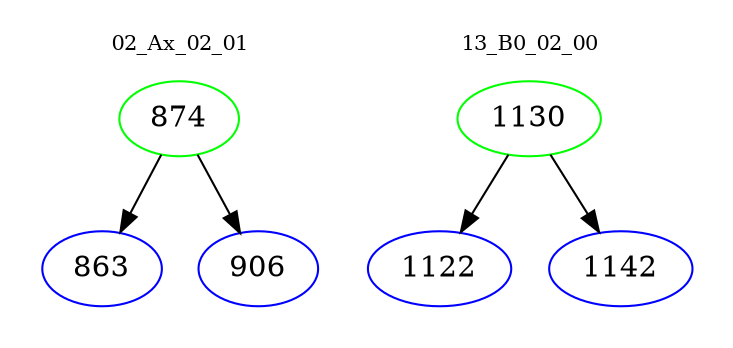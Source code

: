 digraph{
subgraph cluster_0 {
color = white
label = "02_Ax_02_01";
fontsize=10;
T0_874 [label="874", color="green"]
T0_874 -> T0_863 [color="black"]
T0_863 [label="863", color="blue"]
T0_874 -> T0_906 [color="black"]
T0_906 [label="906", color="blue"]
}
subgraph cluster_1 {
color = white
label = "13_B0_02_00";
fontsize=10;
T1_1130 [label="1130", color="green"]
T1_1130 -> T1_1122 [color="black"]
T1_1122 [label="1122", color="blue"]
T1_1130 -> T1_1142 [color="black"]
T1_1142 [label="1142", color="blue"]
}
}
